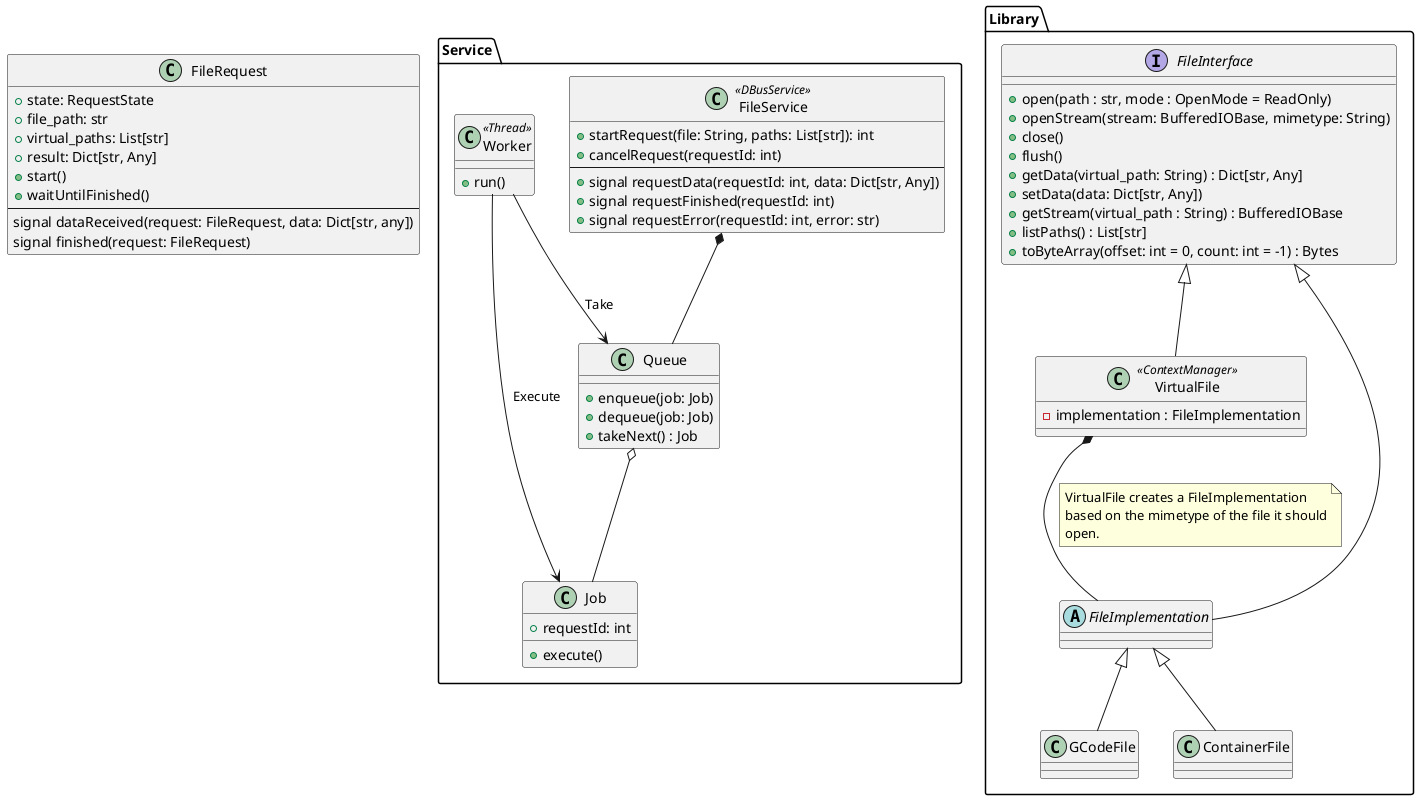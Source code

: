 @startuml

package Service {
    class FileService << DBusService >> {
        +startRequest(file: String, paths: List[str]): int
        +cancelRequest(requestId: int)
        ---
        +signal requestData(requestId: int, data: Dict[str, Any])
        +signal requestFinished(requestId: int)
        +signal requestError(requestId: int, error: str)
    }

    class Queue {
        +enqueue(job: Job)
        +dequeue(job: Job)
        +takeNext() : Job
    }

    class Worker << Thread >> {
        +run()
    }

    class Job {
        +execute()
        +requestId: int
    }

    FileService *-- Queue

    Queue o-- Job

    Worker --> Queue : Take
    Worker --> Job : Execute
}

package Library {

    interface FileInterface {
        +open(path : str, mode : OpenMode = ReadOnly)
        +openStream(stream: BufferedIOBase, mimetype: String)
        +close()
        +flush()
        +getData(virtual_path: String) : Dict[str, Any]
        +setData(data: Dict[str, Any])
        +getStream(virtual_path : String) : BufferedIOBase
        +listPaths() : List[str]
        +toByteArray(offset: int = 0, count: int = -1) : Bytes
    }

    class VirtualFile << ContextManager >> {
        -implementation : FileImplementation
    }

    abstract class FileImplementation {
    }

    FileInterface <|-- VirtualFile
    FileInterface <|-- FileImplementation

    VirtualFile *-- FileImplementation
    note on link
        VirtualFile creates a FileImplementation
        based on the mimetype of the file it should
        open.
    end note

    FileImplementation <|-- GCodeFile
    FileImplementation <|-- ContainerFile
}

class FileRequest {
    +state: RequestState
    +file_path: str
    +virtual_paths: List[str]
    +result: Dict[str, Any]
    +start()
    +waitUntilFinished()
    ---
    signal dataReceived(request: FileRequest, data: Dict[str, any])
    signal finished(request: FileRequest)
}

@enduml
